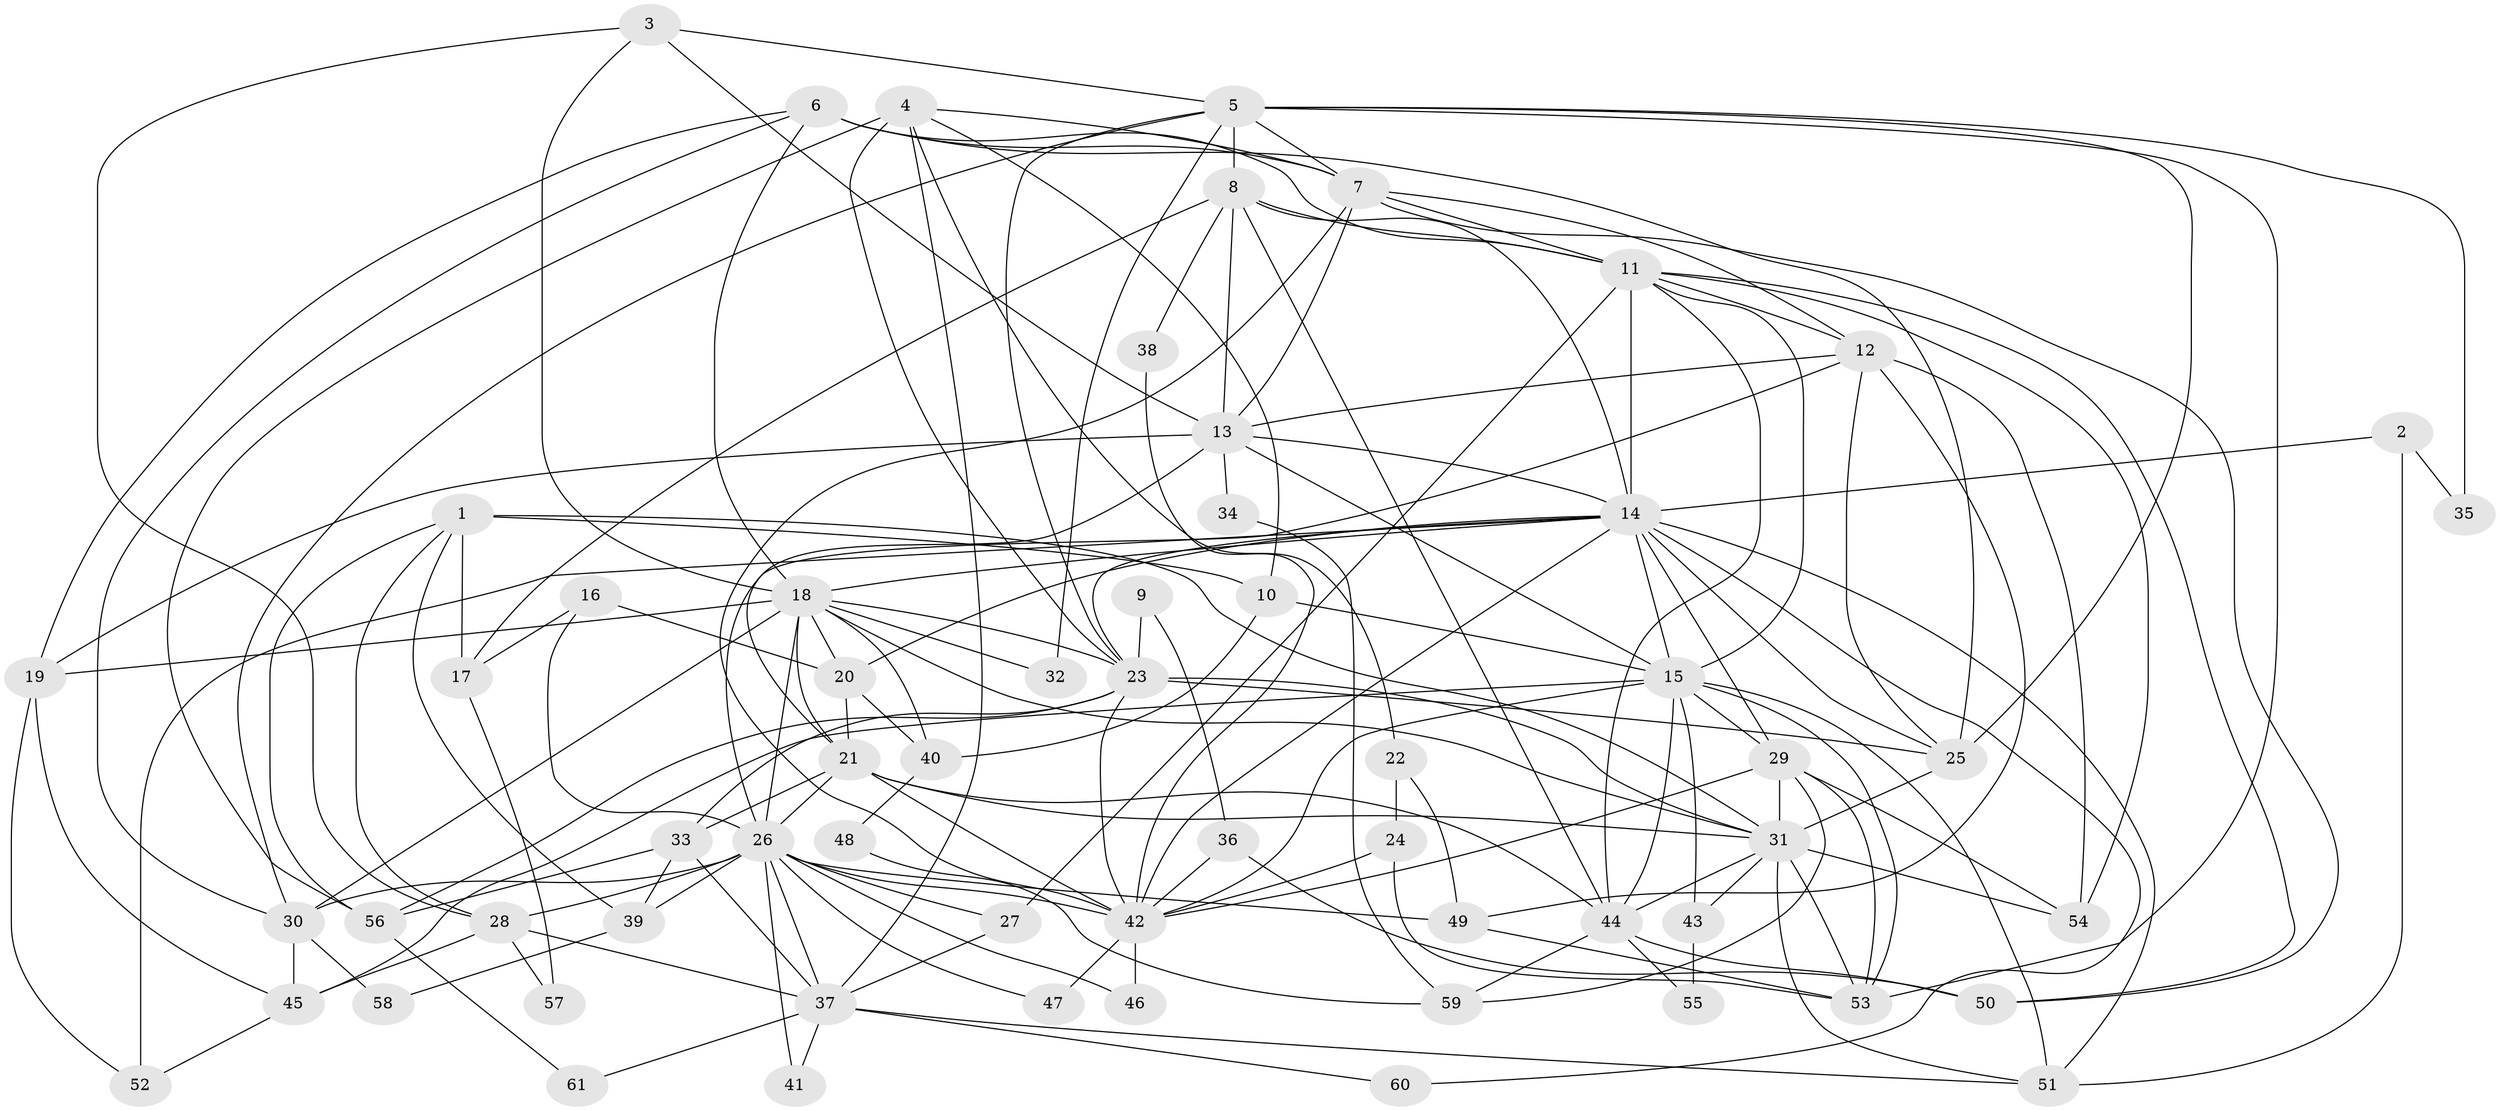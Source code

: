 // original degree distribution, {2: 0.15702479338842976, 3: 0.2809917355371901, 4: 0.2231404958677686, 6: 0.10743801652892562, 5: 0.18181818181818182, 7: 0.024793388429752067, 8: 0.008264462809917356, 10: 0.008264462809917356, 9: 0.008264462809917356}
// Generated by graph-tools (version 1.1) at 2025/50/03/04/25 22:50:56]
// undirected, 61 vertices, 163 edges
graph export_dot {
  node [color=gray90,style=filled];
  1;
  2;
  3;
  4;
  5;
  6;
  7;
  8;
  9;
  10;
  11;
  12;
  13;
  14;
  15;
  16;
  17;
  18;
  19;
  20;
  21;
  22;
  23;
  24;
  25;
  26;
  27;
  28;
  29;
  30;
  31;
  32;
  33;
  34;
  35;
  36;
  37;
  38;
  39;
  40;
  41;
  42;
  43;
  44;
  45;
  46;
  47;
  48;
  49;
  50;
  51;
  52;
  53;
  54;
  55;
  56;
  57;
  58;
  59;
  60;
  61;
  1 -- 10 [weight=1.0];
  1 -- 17 [weight=1.0];
  1 -- 28 [weight=1.0];
  1 -- 31 [weight=1.0];
  1 -- 39 [weight=1.0];
  1 -- 56 [weight=1.0];
  2 -- 14 [weight=1.0];
  2 -- 35 [weight=1.0];
  2 -- 51 [weight=1.0];
  3 -- 5 [weight=1.0];
  3 -- 13 [weight=3.0];
  3 -- 18 [weight=3.0];
  3 -- 28 [weight=1.0];
  4 -- 7 [weight=1.0];
  4 -- 10 [weight=1.0];
  4 -- 22 [weight=1.0];
  4 -- 23 [weight=1.0];
  4 -- 37 [weight=1.0];
  4 -- 56 [weight=1.0];
  5 -- 7 [weight=1.0];
  5 -- 8 [weight=1.0];
  5 -- 23 [weight=1.0];
  5 -- 25 [weight=1.0];
  5 -- 30 [weight=1.0];
  5 -- 32 [weight=1.0];
  5 -- 35 [weight=1.0];
  5 -- 53 [weight=1.0];
  6 -- 7 [weight=1.0];
  6 -- 11 [weight=1.0];
  6 -- 18 [weight=1.0];
  6 -- 19 [weight=1.0];
  6 -- 25 [weight=1.0];
  6 -- 30 [weight=1.0];
  7 -- 11 [weight=2.0];
  7 -- 12 [weight=1.0];
  7 -- 13 [weight=2.0];
  7 -- 42 [weight=1.0];
  7 -- 50 [weight=1.0];
  8 -- 11 [weight=1.0];
  8 -- 13 [weight=1.0];
  8 -- 14 [weight=1.0];
  8 -- 17 [weight=1.0];
  8 -- 38 [weight=1.0];
  8 -- 44 [weight=1.0];
  9 -- 23 [weight=1.0];
  9 -- 36 [weight=1.0];
  10 -- 15 [weight=1.0];
  10 -- 40 [weight=1.0];
  11 -- 12 [weight=1.0];
  11 -- 14 [weight=1.0];
  11 -- 15 [weight=1.0];
  11 -- 27 [weight=1.0];
  11 -- 44 [weight=1.0];
  11 -- 50 [weight=1.0];
  11 -- 54 [weight=1.0];
  12 -- 13 [weight=1.0];
  12 -- 25 [weight=1.0];
  12 -- 26 [weight=1.0];
  12 -- 49 [weight=1.0];
  12 -- 54 [weight=1.0];
  13 -- 14 [weight=1.0];
  13 -- 15 [weight=1.0];
  13 -- 19 [weight=1.0];
  13 -- 21 [weight=1.0];
  13 -- 34 [weight=1.0];
  14 -- 15 [weight=1.0];
  14 -- 18 [weight=1.0];
  14 -- 20 [weight=1.0];
  14 -- 23 [weight=1.0];
  14 -- 25 [weight=1.0];
  14 -- 29 [weight=1.0];
  14 -- 42 [weight=1.0];
  14 -- 51 [weight=1.0];
  14 -- 52 [weight=1.0];
  14 -- 60 [weight=1.0];
  15 -- 29 [weight=2.0];
  15 -- 42 [weight=1.0];
  15 -- 43 [weight=1.0];
  15 -- 44 [weight=2.0];
  15 -- 45 [weight=1.0];
  15 -- 51 [weight=1.0];
  15 -- 53 [weight=1.0];
  16 -- 17 [weight=1.0];
  16 -- 20 [weight=1.0];
  16 -- 26 [weight=1.0];
  17 -- 57 [weight=1.0];
  18 -- 19 [weight=1.0];
  18 -- 20 [weight=1.0];
  18 -- 21 [weight=1.0];
  18 -- 23 [weight=1.0];
  18 -- 26 [weight=1.0];
  18 -- 30 [weight=1.0];
  18 -- 31 [weight=2.0];
  18 -- 32 [weight=1.0];
  18 -- 40 [weight=1.0];
  19 -- 45 [weight=1.0];
  19 -- 52 [weight=1.0];
  20 -- 21 [weight=1.0];
  20 -- 40 [weight=1.0];
  21 -- 26 [weight=2.0];
  21 -- 31 [weight=1.0];
  21 -- 33 [weight=1.0];
  21 -- 42 [weight=1.0];
  21 -- 44 [weight=1.0];
  22 -- 24 [weight=1.0];
  22 -- 49 [weight=1.0];
  23 -- 25 [weight=1.0];
  23 -- 31 [weight=2.0];
  23 -- 33 [weight=1.0];
  23 -- 42 [weight=1.0];
  23 -- 56 [weight=1.0];
  24 -- 42 [weight=1.0];
  24 -- 53 [weight=1.0];
  25 -- 31 [weight=1.0];
  26 -- 27 [weight=1.0];
  26 -- 28 [weight=1.0];
  26 -- 30 [weight=1.0];
  26 -- 37 [weight=1.0];
  26 -- 39 [weight=1.0];
  26 -- 41 [weight=1.0];
  26 -- 42 [weight=1.0];
  26 -- 46 [weight=1.0];
  26 -- 47 [weight=1.0];
  26 -- 49 [weight=2.0];
  27 -- 37 [weight=1.0];
  28 -- 37 [weight=1.0];
  28 -- 45 [weight=1.0];
  28 -- 57 [weight=1.0];
  29 -- 31 [weight=1.0];
  29 -- 42 [weight=1.0];
  29 -- 53 [weight=1.0];
  29 -- 54 [weight=1.0];
  29 -- 59 [weight=1.0];
  30 -- 45 [weight=1.0];
  30 -- 58 [weight=1.0];
  31 -- 43 [weight=1.0];
  31 -- 44 [weight=1.0];
  31 -- 51 [weight=1.0];
  31 -- 53 [weight=1.0];
  31 -- 54 [weight=1.0];
  33 -- 37 [weight=1.0];
  33 -- 39 [weight=1.0];
  33 -- 56 [weight=1.0];
  34 -- 59 [weight=1.0];
  36 -- 42 [weight=1.0];
  36 -- 50 [weight=1.0];
  37 -- 41 [weight=1.0];
  37 -- 51 [weight=1.0];
  37 -- 60 [weight=1.0];
  37 -- 61 [weight=1.0];
  38 -- 42 [weight=1.0];
  39 -- 58 [weight=1.0];
  40 -- 48 [weight=1.0];
  42 -- 46 [weight=1.0];
  42 -- 47 [weight=2.0];
  43 -- 55 [weight=1.0];
  44 -- 50 [weight=2.0];
  44 -- 55 [weight=1.0];
  44 -- 59 [weight=1.0];
  45 -- 52 [weight=1.0];
  48 -- 59 [weight=1.0];
  49 -- 53 [weight=1.0];
  56 -- 61 [weight=1.0];
}
